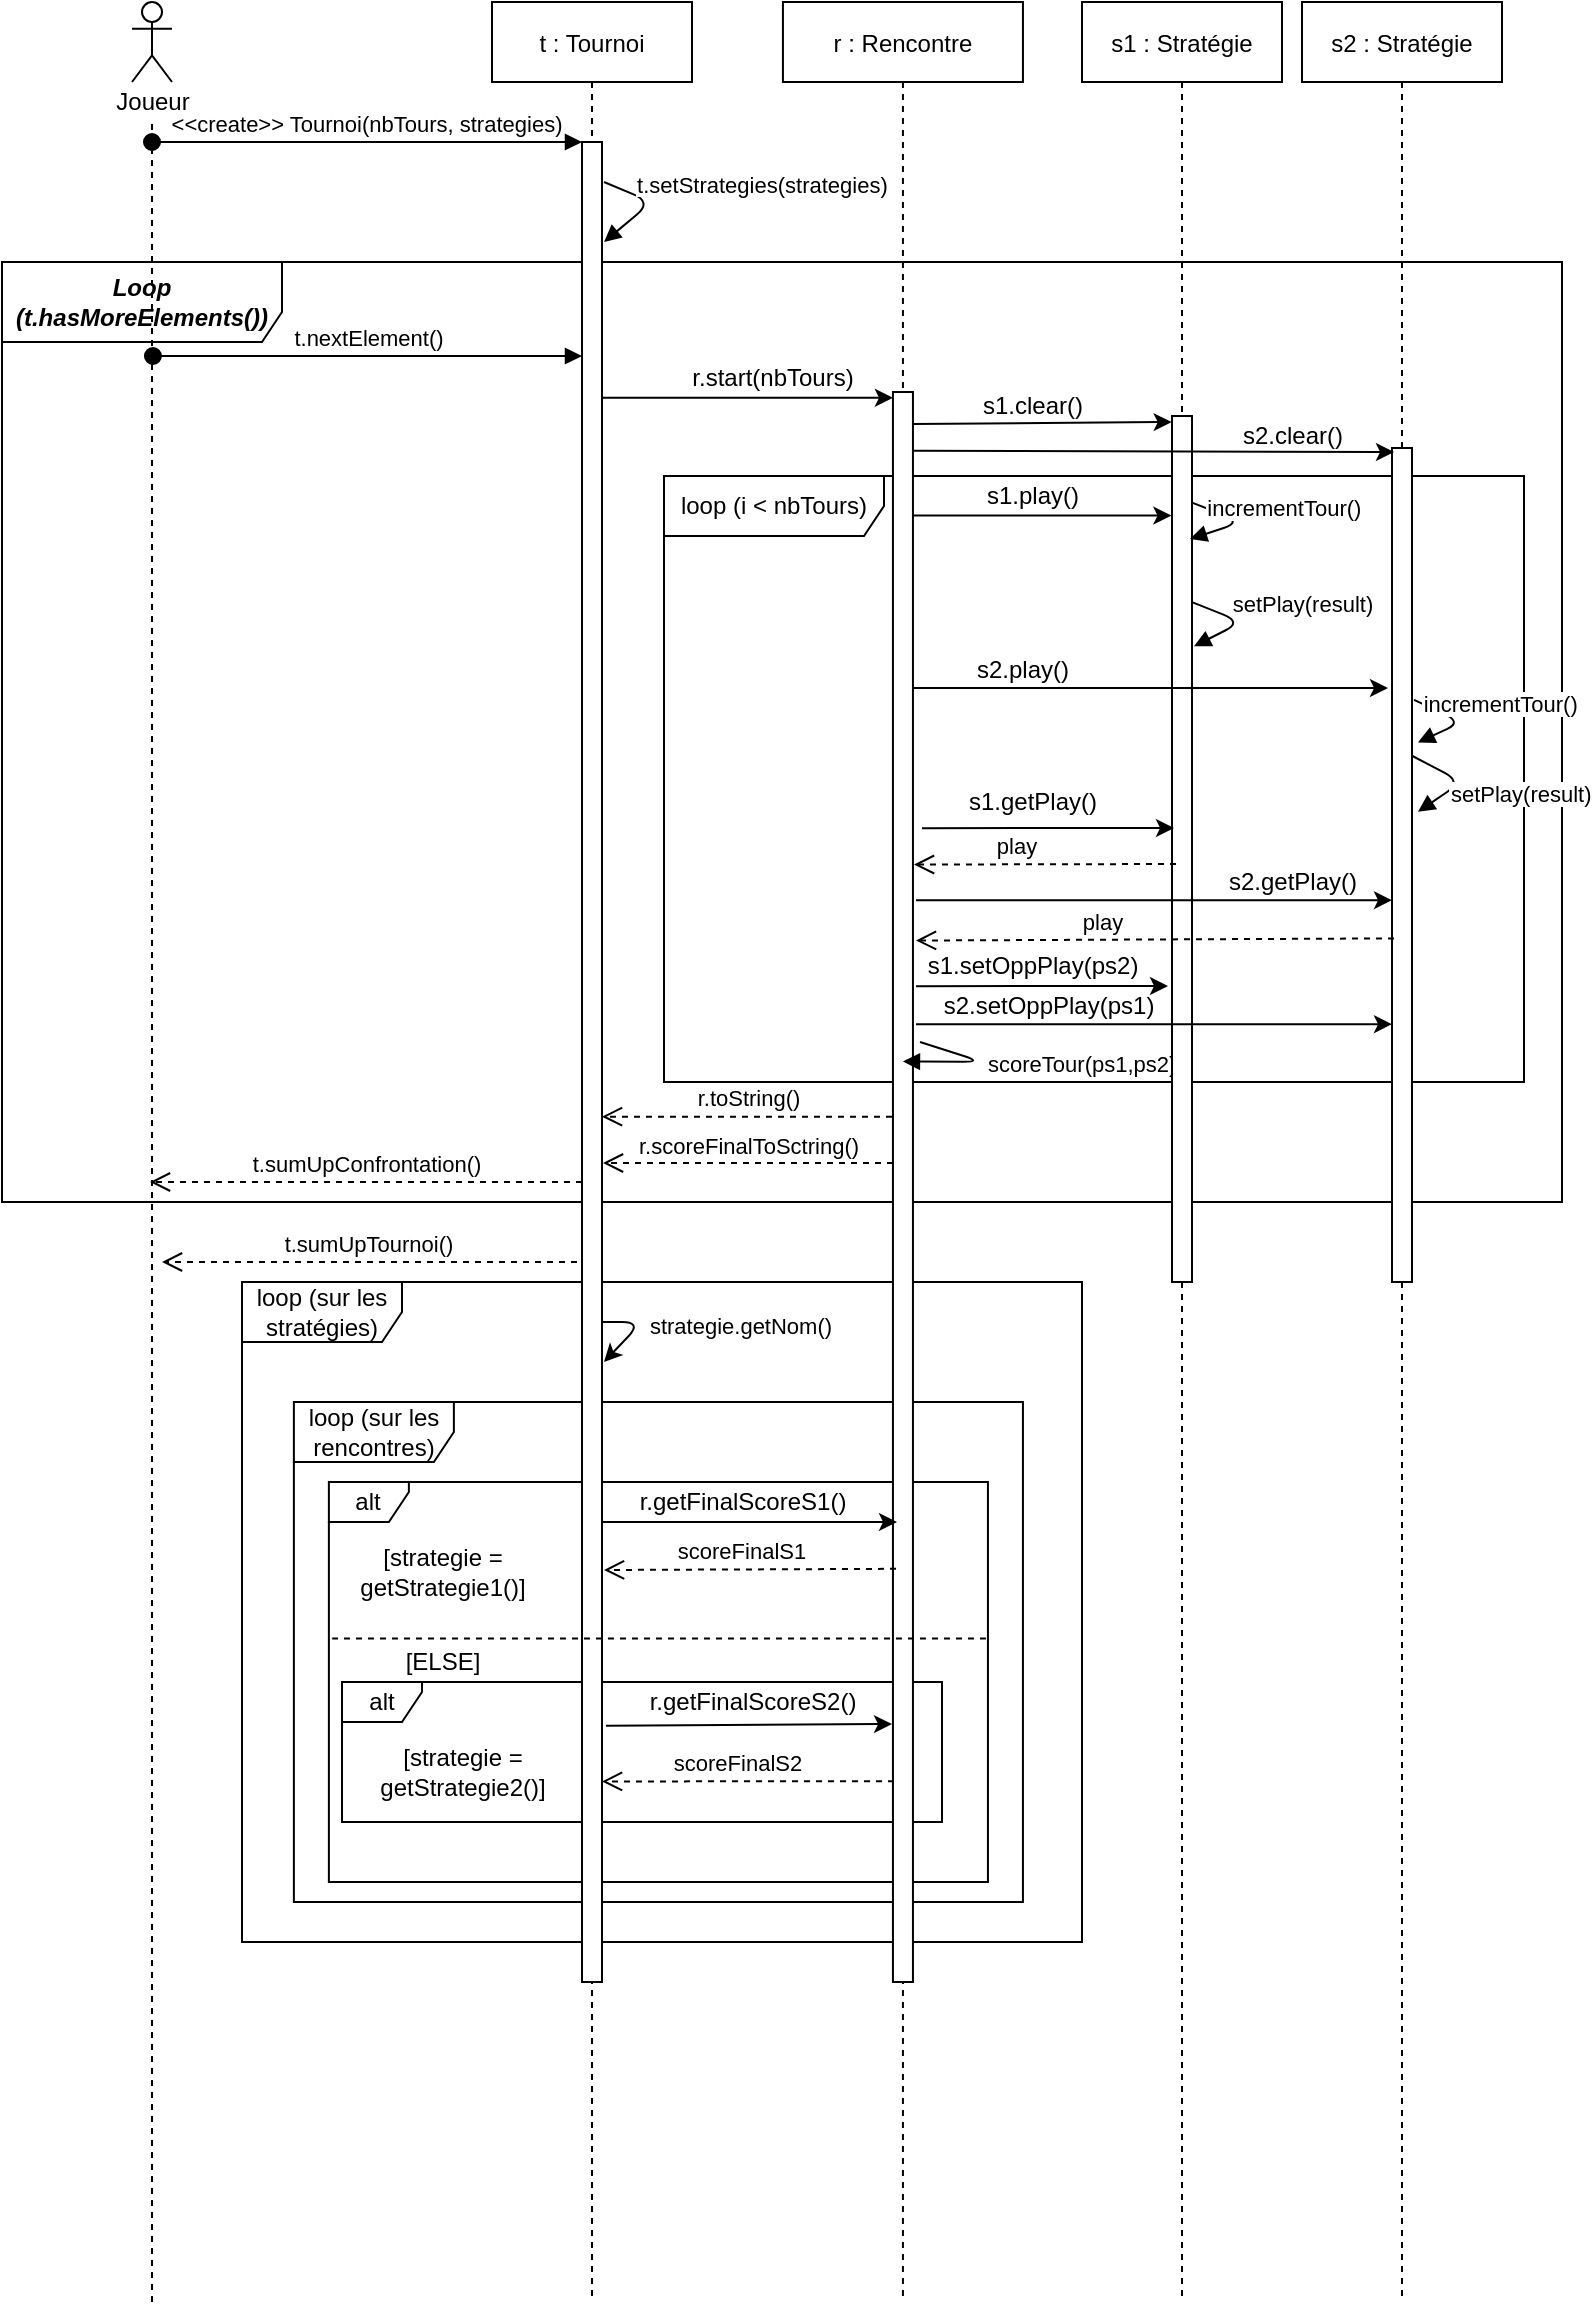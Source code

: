 <mxfile version="13.7.3" type="device"><diagram id="kgpKYQtTHZ0yAKxKKP6v" name="Page-1"><mxGraphModel dx="1108" dy="510" grid="1" gridSize="10" guides="1" tooltips="1" connect="1" arrows="1" fold="1" page="1" pageScale="1" pageWidth="850" pageHeight="1100" math="0" shadow="0"><root><mxCell id="0"/><mxCell id="1" parent="0"/><mxCell id="-K3l7CdL4BcSLsX8dQDq-81" value="loop (sur les stratégies)" style="shape=umlFrame;whiteSpace=wrap;html=1;width=80;height=30;" parent="1" vertex="1"><mxGeometry x="170" y="730" width="420" height="330" as="geometry"/></mxCell><mxCell id="-K3l7CdL4BcSLsX8dQDq-84" value="loop (sur les rencontres)" style="shape=umlFrame;whiteSpace=wrap;html=1;width=80;height=30;" parent="1" vertex="1"><mxGeometry x="195.94" y="790" width="364.53" height="250" as="geometry"/></mxCell><mxCell id="-K3l7CdL4BcSLsX8dQDq-85" value="alt" style="shape=umlFrame;whiteSpace=wrap;html=1;width=40;height=20;" parent="1" vertex="1"><mxGeometry x="213.44" y="830" width="329.53" height="200" as="geometry"/></mxCell><mxCell id="-K3l7CdL4BcSLsX8dQDq-96" value="alt" style="shape=umlFrame;whiteSpace=wrap;html=1;width=40;height=20;" parent="1" vertex="1"><mxGeometry x="220" y="930" width="300" height="70" as="geometry"/></mxCell><mxCell id="-K3l7CdL4BcSLsX8dQDq-49" value="&lt;b&gt;&lt;i&gt;Loop (t.hasMoreElements())&lt;/i&gt;&lt;/b&gt;" style="shape=umlFrame;whiteSpace=wrap;html=1;width=140;height=40;" parent="1" vertex="1"><mxGeometry x="50" y="220" width="780" height="470" as="geometry"/></mxCell><mxCell id="-K3l7CdL4BcSLsX8dQDq-63" value="loop (i &amp;lt; nbTours)" style="shape=umlFrame;whiteSpace=wrap;html=1;width=110;height=30;" parent="1" vertex="1"><mxGeometry x="381" y="327" width="430" height="303" as="geometry"/></mxCell><mxCell id="-K3l7CdL4BcSLsX8dQDq-15" value="t : Tournoi" style="shape=umlLifeline;perimeter=lifelinePerimeter;container=1;collapsible=0;recursiveResize=0;rounded=0;shadow=0;strokeWidth=1;" parent="1" vertex="1"><mxGeometry x="295" y="90" width="100" height="1150" as="geometry"/></mxCell><mxCell id="-K3l7CdL4BcSLsX8dQDq-16" value="" style="points=[];perimeter=orthogonalPerimeter;rounded=0;shadow=0;strokeWidth=1;" parent="-K3l7CdL4BcSLsX8dQDq-15" vertex="1"><mxGeometry x="45" y="70" width="10" height="920" as="geometry"/></mxCell><mxCell id="-K3l7CdL4BcSLsX8dQDq-17" value="&lt;&lt;create&gt;&gt; Tournoi(nbTours, strategies)" style="verticalAlign=bottom;startArrow=oval;endArrow=block;startSize=8;shadow=0;strokeWidth=1;" parent="-K3l7CdL4BcSLsX8dQDq-15" target="-K3l7CdL4BcSLsX8dQDq-16" edge="1"><mxGeometry relative="1" as="geometry"><mxPoint x="-170" y="70" as="sourcePoint"/></mxGeometry></mxCell><mxCell id="-K3l7CdL4BcSLsX8dQDq-43" value="t.setStrategies(strategies)" style="verticalAlign=bottom;endArrow=block;shadow=0;strokeWidth=1;" parent="-K3l7CdL4BcSLsX8dQDq-15" edge="1"><mxGeometry x="-0.092" y="55" relative="1" as="geometry"><mxPoint x="56" y="90" as="sourcePoint"/><mxPoint x="56" y="120" as="targetPoint"/><Array as="points"><mxPoint x="80" y="100"/></Array><mxPoint x="20" y="-42" as="offset"/></mxGeometry></mxCell><mxCell id="-K3l7CdL4BcSLsX8dQDq-82" value="" style="endArrow=classic;html=1;" parent="-K3l7CdL4BcSLsX8dQDq-15" edge="1" source="-K3l7CdL4BcSLsX8dQDq-16"><mxGeometry width="50" height="50" relative="1" as="geometry"><mxPoint x="55" y="670" as="sourcePoint"/><mxPoint x="56" y="680" as="targetPoint"/><Array as="points"><mxPoint x="75" y="660"/></Array></mxGeometry></mxCell><mxCell id="-K3l7CdL4BcSLsX8dQDq-87" value="strategie.getNom()" style="edgeLabel;html=1;align=center;verticalAlign=middle;resizable=0;points=[];" parent="-K3l7CdL4BcSLsX8dQDq-82" vertex="1" connectable="0"><mxGeometry x="-0.6" y="3" relative="1" as="geometry"><mxPoint x="59.65" y="4.52" as="offset"/></mxGeometry></mxCell><mxCell id="-K3l7CdL4BcSLsX8dQDq-19" value="r : Rencontre" style="shape=umlLifeline;perimeter=lifelinePerimeter;container=1;collapsible=0;recursiveResize=0;rounded=0;shadow=0;strokeWidth=1;size=40;" parent="1" vertex="1"><mxGeometry x="440.47" y="90" width="120" height="1150" as="geometry"/></mxCell><mxCell id="-K3l7CdL4BcSLsX8dQDq-61" value="" style="points=[];perimeter=orthogonalPerimeter;rounded=0;shadow=0;strokeWidth=1;" parent="-K3l7CdL4BcSLsX8dQDq-19" vertex="1"><mxGeometry x="55" y="195" width="10" height="795" as="geometry"/></mxCell><mxCell id="hxVvI94MCtrouNirGTsR-14" value="scoreTour(ps1,ps2)" style="verticalAlign=bottom;endArrow=block;shadow=0;strokeWidth=1;entryX=0.5;entryY=0.421;entryDx=0;entryDy=0;entryPerimeter=0;" edge="1" parent="-K3l7CdL4BcSLsX8dQDq-19" target="-K3l7CdL4BcSLsX8dQDq-61"><mxGeometry x="-0.096" y="51" relative="1" as="geometry"><mxPoint x="68.53" y="520" as="sourcePoint"/><mxPoint x="68.53" y="499" as="targetPoint"/><Array as="points"><mxPoint x="100" y="530"/></Array><mxPoint x="50" y="-41" as="offset"/></mxGeometry></mxCell><mxCell id="-K3l7CdL4BcSLsX8dQDq-25" value="" style="endArrow=none;dashed=1;html=1;" parent="1" source="-K3l7CdL4BcSLsX8dQDq-33" edge="1"><mxGeometry width="50" height="50" relative="1" as="geometry"><mxPoint x="125" y="790.941" as="sourcePoint"/><mxPoint x="125" y="130" as="targetPoint"/></mxGeometry></mxCell><mxCell id="-K3l7CdL4BcSLsX8dQDq-26" value="" style="shape=umlActor;verticalLabelPosition=bottom;verticalAlign=top;html=1;outlineConnect=0;" parent="1" vertex="1"><mxGeometry x="115" y="90" width="20" height="40" as="geometry"/></mxCell><mxCell id="-K3l7CdL4BcSLsX8dQDq-27" value="s1 : Stratégie" style="shape=umlLifeline;perimeter=lifelinePerimeter;container=1;collapsible=0;recursiveResize=0;rounded=0;shadow=0;strokeWidth=1;" parent="1" vertex="1"><mxGeometry x="590" y="90" width="100" height="1150" as="geometry"/></mxCell><mxCell id="-K3l7CdL4BcSLsX8dQDq-33" value="Joueur" style="text;html=1;align=center;verticalAlign=middle;resizable=0;points=[];autosize=1;" parent="1" vertex="1"><mxGeometry x="100" y="130" width="50" height="20" as="geometry"/></mxCell><mxCell id="-K3l7CdL4BcSLsX8dQDq-34" value="" style="endArrow=none;dashed=1;html=1;" parent="1" target="-K3l7CdL4BcSLsX8dQDq-33" edge="1"><mxGeometry width="50" height="50" relative="1" as="geometry"><mxPoint x="125" y="1240" as="sourcePoint"/><mxPoint x="125" y="130.0" as="targetPoint"/></mxGeometry></mxCell><mxCell id="-K3l7CdL4BcSLsX8dQDq-51" value="" style="endArrow=classic;html=1;" parent="1" edge="1"><mxGeometry width="50" height="50" relative="1" as="geometry"><mxPoint x="350" y="287.88" as="sourcePoint"/><mxPoint x="495.47" y="287.88" as="targetPoint"/><Array as="points"/></mxGeometry></mxCell><mxCell id="-K3l7CdL4BcSLsX8dQDq-52" value="r.start(nbTours)" style="text;html=1;align=center;verticalAlign=middle;resizable=0;points=[];autosize=1;" parent="1" vertex="1"><mxGeometry x="385" y="268" width="100" height="20" as="geometry"/></mxCell><mxCell id="-K3l7CdL4BcSLsX8dQDq-53" value="" style="endArrow=classic;html=1;entryX=-0.016;entryY=0;entryDx=0;entryDy=0;entryPerimeter=0;" parent="1" edge="1"><mxGeometry width="50" height="50" relative="1" as="geometry"><mxPoint x="505" y="301" as="sourcePoint"/><mxPoint x="634.84" y="300" as="targetPoint"/><Array as="points"/></mxGeometry></mxCell><mxCell id="-K3l7CdL4BcSLsX8dQDq-54" value="s1.clear()" style="text;html=1;align=center;verticalAlign=middle;resizable=0;points=[];autosize=1;" parent="1" vertex="1"><mxGeometry x="530.47" y="282" width="70" height="20" as="geometry"/></mxCell><mxCell id="-K3l7CdL4BcSLsX8dQDq-56" value="s2.clear()" style="text;html=1;align=center;verticalAlign=middle;resizable=0;points=[];autosize=1;" parent="1" vertex="1"><mxGeometry x="660" y="297" width="70" height="20" as="geometry"/></mxCell><mxCell id="-K3l7CdL4BcSLsX8dQDq-58" value="s2 : Stratégie" style="shape=umlLifeline;perimeter=lifelinePerimeter;container=1;collapsible=0;recursiveResize=0;rounded=0;shadow=0;strokeWidth=1;" parent="1" vertex="1"><mxGeometry x="700" y="90" width="100" height="1150" as="geometry"/></mxCell><mxCell id="-K3l7CdL4BcSLsX8dQDq-59" value="" style="points=[];perimeter=orthogonalPerimeter;rounded=0;shadow=0;strokeWidth=1;" parent="-K3l7CdL4BcSLsX8dQDq-58" vertex="1"><mxGeometry x="45" y="223" width="10" height="417" as="geometry"/></mxCell><mxCell id="-K3l7CdL4BcSLsX8dQDq-71" value="incrementTour()" style="verticalAlign=bottom;endArrow=block;shadow=0;strokeWidth=1;exitX=1.1;exitY=0.302;exitDx=0;exitDy=0;exitPerimeter=0;entryX=1.3;entryY=0.353;entryDx=0;entryDy=0;entryPerimeter=0;" parent="-K3l7CdL4BcSLsX8dQDq-58" source="-K3l7CdL4BcSLsX8dQDq-59" target="-K3l7CdL4BcSLsX8dQDq-59" edge="1"><mxGeometry x="0.043" y="20" relative="1" as="geometry"><mxPoint x="-53.83" y="356.68" as="sourcePoint"/><mxPoint x="50" y="380" as="targetPoint"/><Array as="points"><mxPoint x="80" y="360"/></Array><mxPoint x="11" y="-18" as="offset"/></mxGeometry></mxCell><mxCell id="hxVvI94MCtrouNirGTsR-9" value="setPlay(result)" style="verticalAlign=bottom;endArrow=block;shadow=0;strokeWidth=1;exitX=1;exitY=0.369;exitDx=0;exitDy=0;exitPerimeter=0;entryX=1.3;entryY=0.436;entryDx=0;entryDy=0;entryPerimeter=0;" edge="1" parent="-K3l7CdL4BcSLsX8dQDq-58" source="-K3l7CdL4BcSLsX8dQDq-59" target="-K3l7CdL4BcSLsX8dQDq-59"><mxGeometry x="0.031" y="33" relative="1" as="geometry"><mxPoint x="-44" y="309.75" as="sourcePoint"/><mxPoint x="-44" y="336.25" as="targetPoint"/><Array as="points"><mxPoint x="80" y="390"/></Array><mxPoint x="11" y="-12" as="offset"/></mxGeometry></mxCell><mxCell id="-K3l7CdL4BcSLsX8dQDq-28" value="" style="points=[];perimeter=orthogonalPerimeter;rounded=0;shadow=0;strokeWidth=1;" parent="1" vertex="1"><mxGeometry x="635" y="297" width="10" height="433" as="geometry"/></mxCell><mxCell id="-K3l7CdL4BcSLsX8dQDq-60" value="" style="endArrow=classic;html=1;exitX=1.053;exitY=0.037;exitDx=0;exitDy=0;exitPerimeter=0;entryX=0.1;entryY=0.004;entryDx=0;entryDy=0;entryPerimeter=0;" parent="1" source="-K3l7CdL4BcSLsX8dQDq-61" edge="1"><mxGeometry width="50" height="50" relative="1" as="geometry"><mxPoint x="504.71" y="335.92" as="sourcePoint"/><mxPoint x="746" y="315" as="targetPoint"/><Array as="points"/></mxGeometry></mxCell><mxCell id="-K3l7CdL4BcSLsX8dQDq-64" value="" style="endArrow=classic;html=1;entryX=-0.029;entryY=0.16;entryDx=0;entryDy=0;entryPerimeter=0;" parent="1" edge="1"><mxGeometry width="50" height="50" relative="1" as="geometry"><mxPoint x="505.47" y="346.8" as="sourcePoint"/><mxPoint x="634.71" y="346.8" as="targetPoint"/><Array as="points"/></mxGeometry></mxCell><mxCell id="-K3l7CdL4BcSLsX8dQDq-65" value="s1.play()" style="text;html=1;align=center;verticalAlign=middle;resizable=0;points=[];autosize=1;" parent="1" vertex="1"><mxGeometry x="535.47" y="327" width="60" height="20" as="geometry"/></mxCell><mxCell id="-K3l7CdL4BcSLsX8dQDq-68" value="incrementTour()" style="verticalAlign=bottom;endArrow=block;shadow=0;strokeWidth=1;exitX=1;exitY=0.1;exitDx=0;exitDy=0;exitPerimeter=0;entryX=0.9;entryY=0.142;entryDx=0;entryDy=0;entryPerimeter=0;" parent="1" source="-K3l7CdL4BcSLsX8dQDq-28" target="-K3l7CdL4BcSLsX8dQDq-28" edge="1"><mxGeometry x="0.102" y="20" relative="1" as="geometry"><mxPoint x="361" y="211.16" as="sourcePoint"/><mxPoint x="361" y="241" as="targetPoint"/><Array as="points"><mxPoint x="670" y="350"/></Array><mxPoint x="18" y="-18" as="offset"/></mxGeometry></mxCell><mxCell id="-K3l7CdL4BcSLsX8dQDq-69" value="" style="endArrow=classic;html=1;" parent="1" edge="1"><mxGeometry width="50" height="50" relative="1" as="geometry"><mxPoint x="505.47" y="433" as="sourcePoint"/><mxPoint x="743" y="433" as="targetPoint"/><Array as="points"/></mxGeometry></mxCell><mxCell id="-K3l7CdL4BcSLsX8dQDq-70" value="s2.play()" style="text;html=1;align=center;verticalAlign=middle;resizable=0;points=[];autosize=1;" parent="1" vertex="1"><mxGeometry x="530" y="414" width="60" height="20" as="geometry"/></mxCell><mxCell id="-K3l7CdL4BcSLsX8dQDq-79" value="t.sumUpTournoi()" style="verticalAlign=bottom;endArrow=open;dashed=1;endSize=8;shadow=0;strokeWidth=1;" parent="1" edge="1"><mxGeometry relative="1" as="geometry"><mxPoint x="130" y="720" as="targetPoint"/><mxPoint x="337.5" y="720" as="sourcePoint"/></mxGeometry></mxCell><mxCell id="-K3l7CdL4BcSLsX8dQDq-94" value="[strategie = &lt;br&gt;getStrategie1()]" style="text;html=1;align=center;verticalAlign=middle;resizable=0;points=[];autosize=1;" parent="1" vertex="1"><mxGeometry x="220" y="860" width="100" height="30" as="geometry"/></mxCell><mxCell id="-K3l7CdL4BcSLsX8dQDq-95" value="" style="endArrow=classic;html=1;" parent="1" edge="1"><mxGeometry width="50" height="50" relative="1" as="geometry"><mxPoint x="350.5" y="850" as="sourcePoint"/><mxPoint x="497.5" y="850" as="targetPoint"/><Array as="points"/></mxGeometry></mxCell><mxCell id="-K3l7CdL4BcSLsX8dQDq-97" value="" style="endArrow=classic;html=1;exitX=1.2;exitY=0.908;exitDx=0;exitDy=0;exitPerimeter=0;" parent="1" edge="1"><mxGeometry width="50" height="50" relative="1" as="geometry"><mxPoint x="352" y="951.92" as="sourcePoint"/><mxPoint x="495" y="951" as="targetPoint"/><Array as="points"/></mxGeometry></mxCell><mxCell id="-K3l7CdL4BcSLsX8dQDq-98" value="[ELSE]" style="text;html=1;align=center;verticalAlign=middle;resizable=0;points=[];autosize=1;" parent="1" vertex="1"><mxGeometry x="245" y="910" width="50" height="20" as="geometry"/></mxCell><mxCell id="-K3l7CdL4BcSLsX8dQDq-99" value="[strategie = &lt;br&gt;getStrategie2()]" style="text;html=1;align=center;verticalAlign=middle;resizable=0;points=[];autosize=1;" parent="1" vertex="1"><mxGeometry x="230" y="960" width="100" height="30" as="geometry"/></mxCell><mxCell id="-K3l7CdL4BcSLsX8dQDq-102" value="r.getFinalScoreS1()" style="text;html=1;align=center;verticalAlign=middle;resizable=0;points=[];autosize=1;" parent="1" vertex="1"><mxGeometry x="360" y="830" width="120" height="20" as="geometry"/></mxCell><mxCell id="-K3l7CdL4BcSLsX8dQDq-103" value="scoreFinalS1" style="verticalAlign=bottom;endArrow=open;dashed=1;endSize=8;shadow=0;strokeWidth=1;exitX=0.153;exitY=0.824;exitDx=0;exitDy=0;exitPerimeter=0;" parent="1" edge="1"><mxGeometry x="0.056" relative="1" as="geometry"><mxPoint x="351" y="874" as="targetPoint"/><mxPoint x="497" y="873.408" as="sourcePoint"/><mxPoint as="offset"/></mxGeometry></mxCell><mxCell id="-K3l7CdL4BcSLsX8dQDq-104" value="scoreFinalS2" style="verticalAlign=bottom;endArrow=open;dashed=1;endSize=8;shadow=0;strokeWidth=1;exitX=0.053;exitY=0.913;exitDx=0;exitDy=0;exitPerimeter=0;entryX=1;entryY=0.926;entryDx=0;entryDy=0;entryPerimeter=0;" parent="1" edge="1"><mxGeometry x="0.067" relative="1" as="geometry"><mxPoint x="350" y="979.74" as="targetPoint"/><mxPoint x="496" y="979.571" as="sourcePoint"/><mxPoint as="offset"/></mxGeometry></mxCell><mxCell id="-K3l7CdL4BcSLsX8dQDq-105" value="" style="verticalAlign=bottom;endArrow=none;dashed=1;endSize=8;shadow=0;strokeWidth=1;entryX=0.005;entryY=0.391;entryDx=0;entryDy=0;entryPerimeter=0;endFill=0;exitX=0.997;exitY=0.391;exitDx=0;exitDy=0;exitPerimeter=0;" parent="1" source="-K3l7CdL4BcSLsX8dQDq-85" target="-K3l7CdL4BcSLsX8dQDq-85" edge="1"><mxGeometry x="0.604" relative="1" as="geometry"><mxPoint x="140" y="859.17" as="targetPoint"/><mxPoint x="539" y="1000" as="sourcePoint"/><mxPoint as="offset"/></mxGeometry></mxCell><mxCell id="-K3l7CdL4BcSLsX8dQDq-106" value="r.getFinalScoreS2()" style="text;html=1;align=center;verticalAlign=middle;resizable=0;points=[];autosize=1;" parent="1" vertex="1"><mxGeometry x="365" y="930" width="120" height="20" as="geometry"/></mxCell><mxCell id="hxVvI94MCtrouNirGTsR-2" value="t.nextElement()" style="html=1;verticalAlign=bottom;startArrow=oval;startFill=1;endArrow=block;startSize=8;" edge="1" parent="1"><mxGeometry width="60" relative="1" as="geometry"><mxPoint x="125.47" y="267" as="sourcePoint"/><mxPoint x="340" y="267" as="targetPoint"/></mxGeometry></mxCell><mxCell id="hxVvI94MCtrouNirGTsR-3" value="t.sumUpConfrontation()" style="html=1;verticalAlign=bottom;endArrow=open;dashed=1;endSize=8;" edge="1" parent="1" source="-K3l7CdL4BcSLsX8dQDq-16"><mxGeometry relative="1" as="geometry"><mxPoint x="330" y="658.96" as="sourcePoint"/><mxPoint x="124" y="680" as="targetPoint"/></mxGeometry></mxCell><mxCell id="hxVvI94MCtrouNirGTsR-4" value="r.toString()" style="html=1;verticalAlign=bottom;endArrow=open;dashed=1;endSize=8;exitX=-0.047;exitY=0.404;exitDx=0;exitDy=0;exitPerimeter=0;" edge="1" parent="1"><mxGeometry relative="1" as="geometry"><mxPoint x="495" y="647.36" as="sourcePoint"/><mxPoint x="350" y="647.36" as="targetPoint"/></mxGeometry></mxCell><mxCell id="hxVvI94MCtrouNirGTsR-5" value="r.scoreFinalToSctring()" style="html=1;verticalAlign=bottom;endArrow=open;dashed=1;endSize=8;exitX=-0.047;exitY=0.404;exitDx=0;exitDy=0;exitPerimeter=0;" edge="1" parent="1"><mxGeometry relative="1" as="geometry"><mxPoint x="495.5" y="670.5" as="sourcePoint"/><mxPoint x="350.5" y="670.5" as="targetPoint"/></mxGeometry></mxCell><mxCell id="hxVvI94MCtrouNirGTsR-6" value="setPlay(result)" style="verticalAlign=bottom;endArrow=block;shadow=0;strokeWidth=1;exitX=1;exitY=0.215;exitDx=0;exitDy=0;exitPerimeter=0;entryX=1.1;entryY=0.266;entryDx=0;entryDy=0;entryPerimeter=0;" edge="1" parent="1" source="-K3l7CdL4BcSLsX8dQDq-28" target="-K3l7CdL4BcSLsX8dQDq-28"><mxGeometry x="-0.0" y="30" relative="1" as="geometry"><mxPoint x="655" y="360" as="sourcePoint"/><mxPoint x="654" y="382.26" as="targetPoint"/><Array as="points"><mxPoint x="670" y="400"/></Array><mxPoint x="17" y="-27" as="offset"/></mxGeometry></mxCell><mxCell id="hxVvI94MCtrouNirGTsR-10" value="" style="endArrow=classic;html=1;" edge="1" parent="1"><mxGeometry width="50" height="50" relative="1" as="geometry"><mxPoint x="507" y="582.09" as="sourcePoint"/><mxPoint x="633" y="582" as="targetPoint"/><Array as="points"/></mxGeometry></mxCell><mxCell id="hxVvI94MCtrouNirGTsR-11" value="" style="endArrow=classic;html=1;" edge="1" parent="1"><mxGeometry width="50" height="50" relative="1" as="geometry"><mxPoint x="507" y="601.09" as="sourcePoint"/><mxPoint x="745" y="601.09" as="targetPoint"/><Array as="points"/></mxGeometry></mxCell><mxCell id="hxVvI94MCtrouNirGTsR-12" value="s1.setOppPlay(ps2)" style="text;html=1;align=center;verticalAlign=middle;resizable=0;points=[];autosize=1;" vertex="1" parent="1"><mxGeometry x="505.47" y="562" width="120" height="20" as="geometry"/></mxCell><mxCell id="hxVvI94MCtrouNirGTsR-13" value="s2.setOppPlay(ps1)" style="text;html=1;align=center;verticalAlign=middle;resizable=0;points=[];autosize=1;" vertex="1" parent="1"><mxGeometry x="513" y="582" width="120" height="20" as="geometry"/></mxCell><mxCell id="hxVvI94MCtrouNirGTsR-16" value="" style="endArrow=classic;html=1;" edge="1" parent="1"><mxGeometry width="50" height="50" relative="1" as="geometry"><mxPoint x="507" y="539.09" as="sourcePoint"/><mxPoint x="745" y="539.09" as="targetPoint"/><Array as="points"/></mxGeometry></mxCell><mxCell id="hxVvI94MCtrouNirGTsR-17" value="" style="endArrow=classic;html=1;" edge="1" parent="1"><mxGeometry width="50" height="50" relative="1" as="geometry"><mxPoint x="510" y="503.09" as="sourcePoint"/><mxPoint x="636" y="503" as="targetPoint"/><Array as="points"/></mxGeometry></mxCell><mxCell id="hxVvI94MCtrouNirGTsR-18" value="play" style="html=1;verticalAlign=bottom;endArrow=open;dashed=1;endSize=8;entryX=1.153;entryY=0.345;entryDx=0;entryDy=0;entryPerimeter=0;exitX=0.1;exitY=0.588;exitDx=0;exitDy=0;exitPerimeter=0;" edge="1" parent="1" source="-K3l7CdL4BcSLsX8dQDq-59" target="-K3l7CdL4BcSLsX8dQDq-61"><mxGeometry x="0.222" relative="1" as="geometry"><mxPoint x="740" y="555" as="sourcePoint"/><mxPoint x="900" y="580" as="targetPoint"/><mxPoint as="offset"/></mxGeometry></mxCell><mxCell id="hxVvI94MCtrouNirGTsR-19" value="play" style="html=1;verticalAlign=bottom;endArrow=open;dashed=1;endSize=8;entryX=1.153;entryY=0.345;entryDx=0;entryDy=0;entryPerimeter=0;" edge="1" parent="1"><mxGeometry x="0.222" relative="1" as="geometry"><mxPoint x="637" y="521" as="sourcePoint"/><mxPoint x="506" y="521.275" as="targetPoint"/><mxPoint as="offset"/></mxGeometry></mxCell><mxCell id="hxVvI94MCtrouNirGTsR-20" value="s1.getPlay()" style="text;html=1;align=center;verticalAlign=middle;resizable=0;points=[];autosize=1;" vertex="1" parent="1"><mxGeometry x="525.47" y="480" width="80" height="20" as="geometry"/></mxCell><mxCell id="hxVvI94MCtrouNirGTsR-21" value="s2.getPlay()" style="text;html=1;align=center;verticalAlign=middle;resizable=0;points=[];autosize=1;" vertex="1" parent="1"><mxGeometry x="655" y="520" width="80" height="20" as="geometry"/></mxCell></root></mxGraphModel></diagram></mxfile>